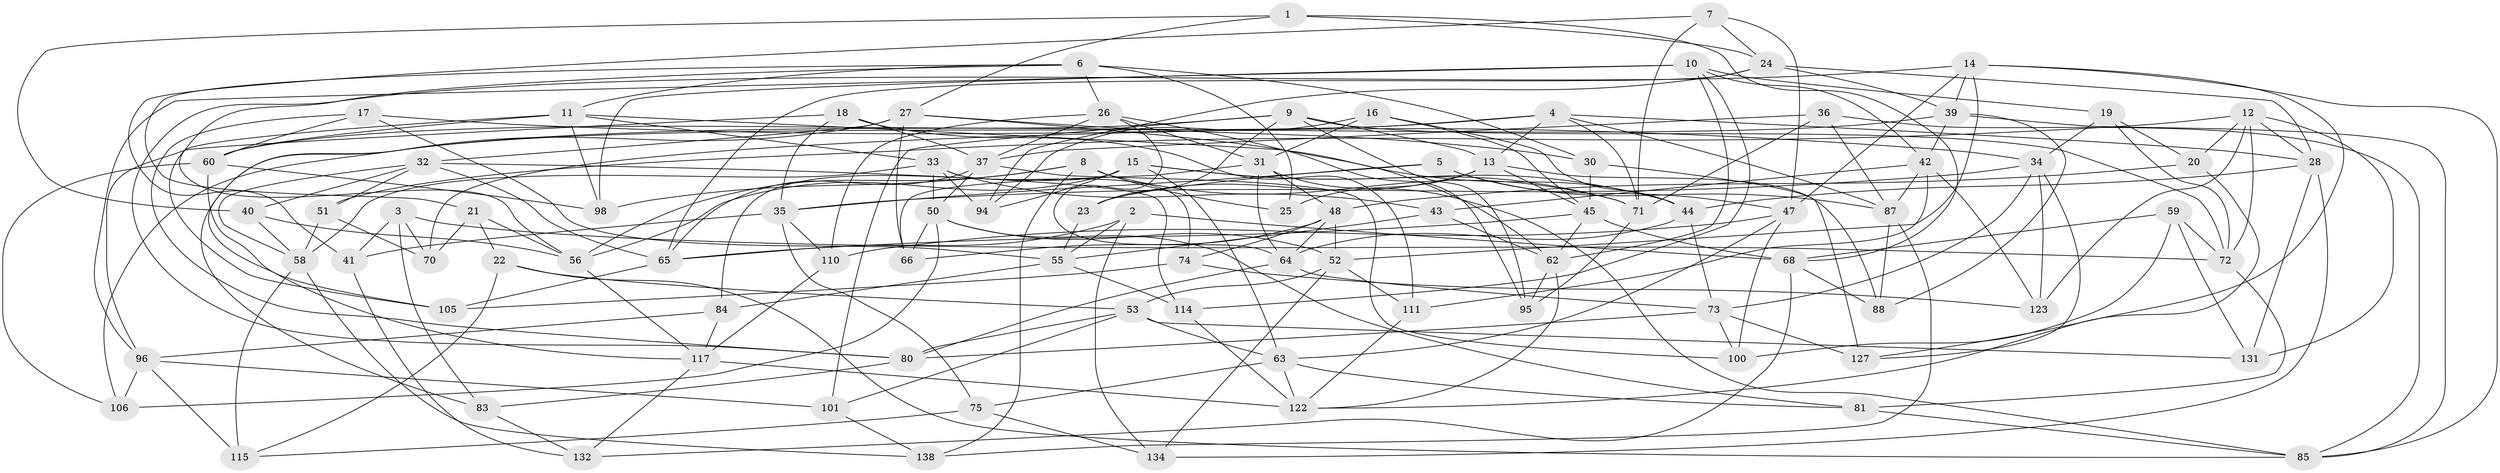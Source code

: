 // original degree distribution, {4: 1.0}
// Generated by graph-tools (version 1.1) at 2025/42/03/06/25 10:42:17]
// undirected, 93 vertices, 232 edges
graph export_dot {
graph [start="1"]
  node [color=gray90,style=filled];
  1;
  2;
  3;
  4 [super="+57"];
  5;
  6 [super="+61"];
  7;
  8 [super="+29"];
  9 [super="+78"];
  10 [super="+82"];
  11 [super="+104"];
  12 [super="+113"];
  13 [super="+49"];
  14 [super="+130"];
  15 [super="+67"];
  16;
  17;
  18;
  19;
  20;
  21;
  22;
  23;
  24 [super="+118"];
  25;
  26 [super="+79"];
  27 [super="+126"];
  28 [super="+46"];
  30;
  31 [super="+120"];
  32 [super="+38"];
  33 [super="+89"];
  34 [super="+135"];
  35 [super="+136"];
  36;
  37 [super="+54"];
  39 [super="+90"];
  40;
  41;
  42 [super="+116"];
  43;
  44 [super="+140"];
  45 [super="+124"];
  47 [super="+77"];
  48 [super="+92"];
  50 [super="+107"];
  51;
  52 [super="+93"];
  53 [super="+103"];
  55 [super="+76"];
  56 [super="+109"];
  58 [super="+102"];
  59;
  60 [super="+69"];
  62 [super="+97"];
  63 [super="+91"];
  64 [super="+129"];
  65 [super="+121"];
  66;
  68 [super="+137"];
  70;
  71 [super="+86"];
  72 [super="+108"];
  73 [super="+99"];
  74;
  75;
  80 [super="+133"];
  81;
  83;
  84;
  85 [super="+112"];
  87 [super="+119"];
  88;
  94;
  95;
  96 [super="+125"];
  98;
  100;
  101;
  105;
  106;
  110;
  111;
  114;
  115;
  117 [super="+128"];
  122 [super="+139"];
  123;
  127;
  131;
  132;
  134;
  138;
  1 -- 40;
  1 -- 68;
  1 -- 27;
  1 -- 24;
  2 -- 134;
  2 -- 55;
  2 -- 65;
  2 -- 68;
  3 -- 70;
  3 -- 83;
  3 -- 41;
  3 -- 72;
  4 -- 70;
  4 -- 71;
  4 -- 28;
  4 -- 83;
  4 -- 13;
  4 -- 87;
  5 -- 23;
  5 -- 47;
  5 -- 35;
  5 -- 87;
  6 -- 56;
  6 -- 25;
  6 -- 30;
  6 -- 26;
  6 -- 11;
  6 -- 21;
  7 -- 24;
  7 -- 47;
  7 -- 41;
  7 -- 71;
  8 -- 138;
  8 -- 25 [weight=2];
  8 -- 98;
  8 -- 71;
  8 -- 56;
  9 -- 72;
  9 -- 23;
  9 -- 13;
  9 -- 60;
  9 -- 101;
  9 -- 95;
  10 -- 114;
  10 -- 19;
  10 -- 42;
  10 -- 98;
  10 -- 96;
  10 -- 62;
  11 -- 98;
  11 -- 105;
  11 -- 60;
  11 -- 33;
  11 -- 44;
  12 -- 51;
  12 -- 131;
  12 -- 72;
  12 -- 123;
  12 -- 20;
  12 -- 28;
  13 -- 23;
  13 -- 25;
  13 -- 88;
  13 -- 45;
  14 -- 39;
  14 -- 85;
  14 -- 80;
  14 -- 52;
  14 -- 47;
  14 -- 127;
  15 -- 94;
  15 -- 71;
  15 -- 56;
  15 -- 84;
  15 -- 44;
  15 -- 63;
  16 -- 44;
  16 -- 94;
  16 -- 45;
  16 -- 31;
  17 -- 80;
  17 -- 60;
  17 -- 55;
  17 -- 34;
  18 -- 111;
  18 -- 37;
  18 -- 35;
  18 -- 96;
  19 -- 34;
  19 -- 20;
  19 -- 72;
  20 -- 48;
  20 -- 122;
  21 -- 22;
  21 -- 70;
  21 -- 56;
  22 -- 115;
  22 -- 53;
  22 -- 85;
  23 -- 55;
  24 -- 28;
  24 -- 65;
  24 -- 94;
  24 -- 39;
  26 -- 95;
  26 -- 110;
  26 -- 37;
  26 -- 31;
  26 -- 64;
  27 -- 117;
  27 -- 62;
  27 -- 30;
  27 -- 32;
  27 -- 66;
  28 -- 131;
  28 -- 134;
  28 -- 44;
  30 -- 127;
  30 -- 45;
  31 -- 66;
  31 -- 48;
  31 -- 85;
  31 -- 64;
  32 -- 51;
  32 -- 65;
  32 -- 40;
  32 -- 114;
  32 -- 58;
  33 -- 58;
  33 -- 74;
  33 -- 43;
  33 -- 94;
  33 -- 50;
  34 -- 127;
  34 -- 123;
  34 -- 73;
  34 -- 35;
  35 -- 110;
  35 -- 75;
  35 -- 41;
  36 -- 87;
  36 -- 37;
  36 -- 71;
  36 -- 85;
  37 -- 100;
  37 -- 50;
  37 -- 65;
  39 -- 88;
  39 -- 42;
  39 -- 85;
  39 -- 106;
  40 -- 58;
  40 -- 56;
  41 -- 132;
  42 -- 123;
  42 -- 43;
  42 -- 111;
  42 -- 87;
  43 -- 55;
  43 -- 62;
  44 -- 64;
  44 -- 73;
  45 -- 68;
  45 -- 62;
  45 -- 65;
  47 -- 100;
  47 -- 63;
  47 -- 110;
  48 -- 66;
  48 -- 52;
  48 -- 64;
  48 -- 74;
  50 -- 52;
  50 -- 81;
  50 -- 66;
  50 -- 106;
  51 -- 70;
  51 -- 58;
  52 -- 53;
  52 -- 134;
  52 -- 111;
  53 -- 131;
  53 -- 80;
  53 -- 101;
  53 -- 63;
  55 -- 84;
  55 -- 114;
  56 -- 117;
  58 -- 115;
  58 -- 138;
  59 -- 100;
  59 -- 72;
  59 -- 131;
  59 -- 68;
  60 -- 98;
  60 -- 105;
  60 -- 106;
  62 -- 95;
  62 -- 122;
  63 -- 75;
  63 -- 81;
  63 -- 122;
  64 -- 73;
  64 -- 80;
  65 -- 105;
  68 -- 132;
  68 -- 88;
  71 -- 95;
  72 -- 81;
  73 -- 127;
  73 -- 80;
  73 -- 100;
  74 -- 105;
  74 -- 123;
  75 -- 134;
  75 -- 115;
  80 -- 83;
  81 -- 85;
  83 -- 132;
  84 -- 96;
  84 -- 117;
  87 -- 88;
  87 -- 138;
  96 -- 106;
  96 -- 101;
  96 -- 115;
  101 -- 138;
  110 -- 117;
  111 -- 122;
  114 -- 122;
  117 -- 132;
  117 -- 122;
}
